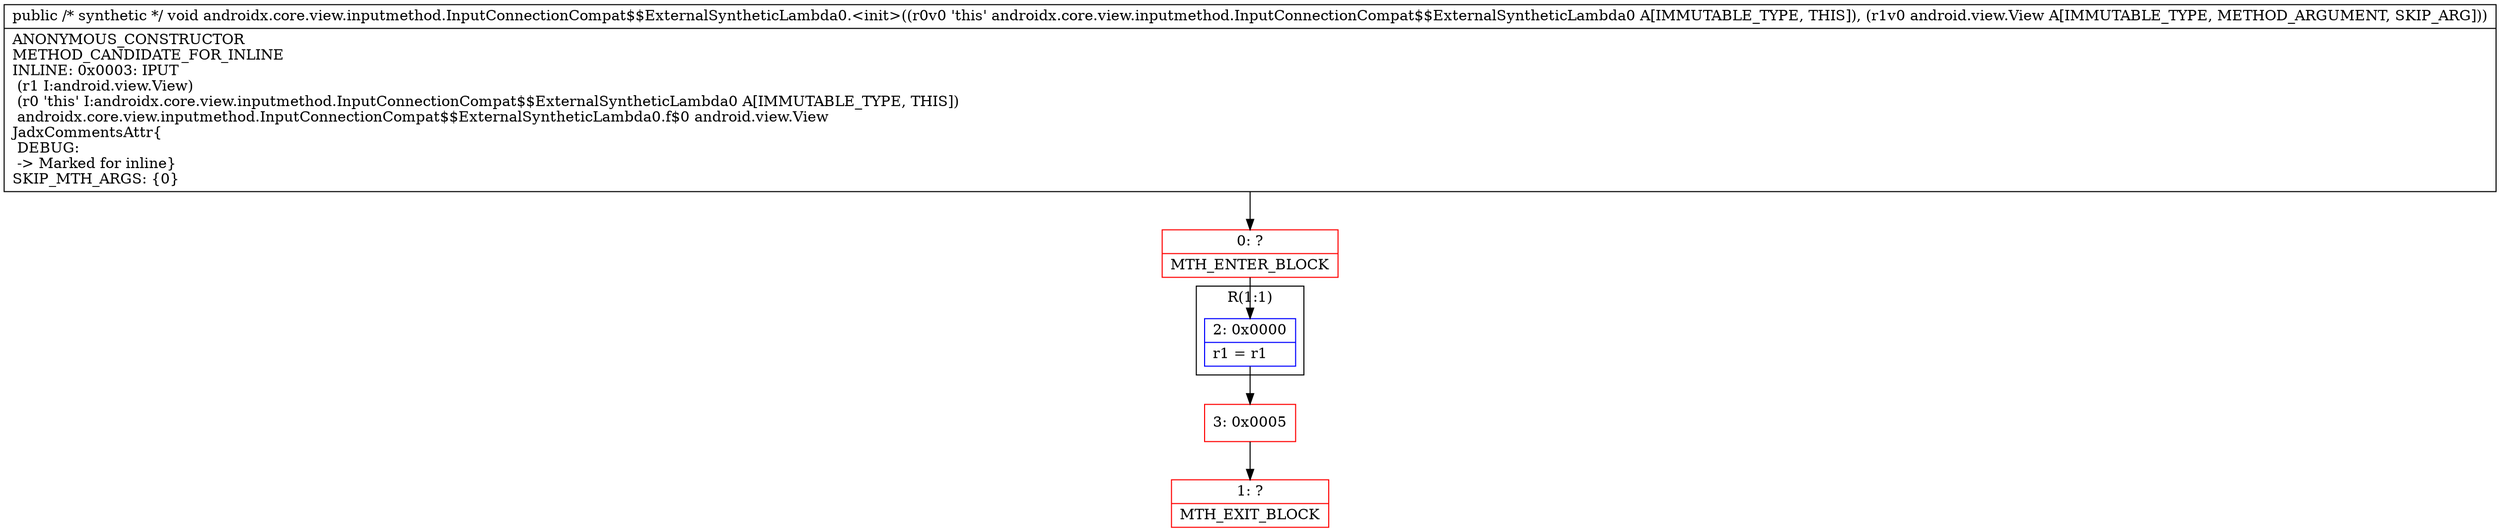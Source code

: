digraph "CFG forandroidx.core.view.inputmethod.InputConnectionCompat$$ExternalSyntheticLambda0.\<init\>(Landroid\/view\/View;)V" {
subgraph cluster_Region_802813423 {
label = "R(1:1)";
node [shape=record,color=blue];
Node_2 [shape=record,label="{2\:\ 0x0000|r1 = r1\l}"];
}
Node_0 [shape=record,color=red,label="{0\:\ ?|MTH_ENTER_BLOCK\l}"];
Node_3 [shape=record,color=red,label="{3\:\ 0x0005}"];
Node_1 [shape=record,color=red,label="{1\:\ ?|MTH_EXIT_BLOCK\l}"];
MethodNode[shape=record,label="{public \/* synthetic *\/ void androidx.core.view.inputmethod.InputConnectionCompat$$ExternalSyntheticLambda0.\<init\>((r0v0 'this' androidx.core.view.inputmethod.InputConnectionCompat$$ExternalSyntheticLambda0 A[IMMUTABLE_TYPE, THIS]), (r1v0 android.view.View A[IMMUTABLE_TYPE, METHOD_ARGUMENT, SKIP_ARG]))  | ANONYMOUS_CONSTRUCTOR\lMETHOD_CANDIDATE_FOR_INLINE\lINLINE: 0x0003: IPUT  \l  (r1 I:android.view.View)\l  (r0 'this' I:androidx.core.view.inputmethod.InputConnectionCompat$$ExternalSyntheticLambda0 A[IMMUTABLE_TYPE, THIS])\l androidx.core.view.inputmethod.InputConnectionCompat$$ExternalSyntheticLambda0.f$0 android.view.View\lJadxCommentsAttr\{\l DEBUG: \l \-\> Marked for inline\}\lSKIP_MTH_ARGS: \{0\}\l}"];
MethodNode -> Node_0;Node_2 -> Node_3;
Node_0 -> Node_2;
Node_3 -> Node_1;
}

